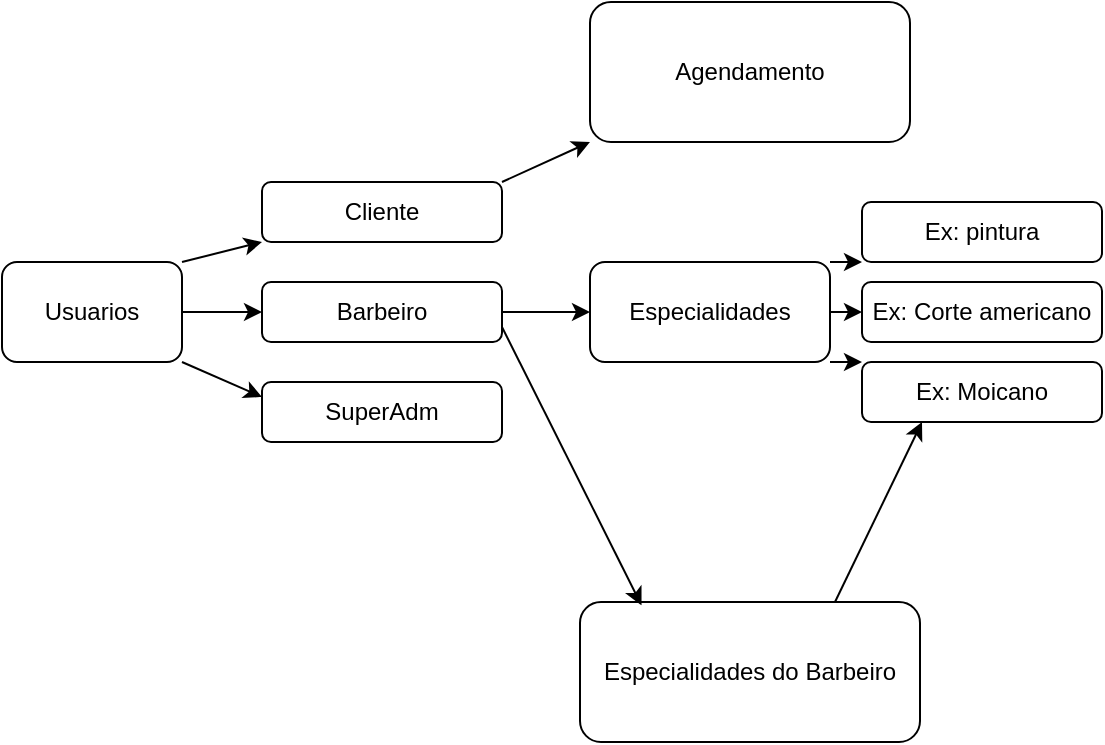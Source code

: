 <mxfile>
    <diagram id="4xhEstQJpryyCZEhBGQz" name="Página-1">
        <mxGraphModel dx="1232" dy="916" grid="1" gridSize="10" guides="1" tooltips="1" connect="1" arrows="1" fold="1" page="1" pageScale="1" pageWidth="827" pageHeight="1169" math="0" shadow="0">
            <root>
                <mxCell id="0"/>
                <mxCell id="1" parent="0"/>
                <mxCell id="10" style="edgeStyle=none;html=1;exitX=1;exitY=0;exitDx=0;exitDy=0;" edge="1" parent="1" source="2" target="7">
                    <mxGeometry relative="1" as="geometry"/>
                </mxCell>
                <mxCell id="11" value="" style="edgeStyle=none;html=1;" edge="1" parent="1" source="2" target="8">
                    <mxGeometry relative="1" as="geometry"/>
                </mxCell>
                <mxCell id="12" style="edgeStyle=none;html=1;exitX=1;exitY=1;exitDx=0;exitDy=0;entryX=0;entryY=0.25;entryDx=0;entryDy=0;" edge="1" parent="1" source="2" target="9">
                    <mxGeometry relative="1" as="geometry"/>
                </mxCell>
                <mxCell id="2" value="Usuarios" style="rounded=1;whiteSpace=wrap;html=1;" vertex="1" parent="1">
                    <mxGeometry x="40" y="330" width="90" height="50" as="geometry"/>
                </mxCell>
                <mxCell id="3" value="Agendamento" style="rounded=1;whiteSpace=wrap;html=1;" vertex="1" parent="1">
                    <mxGeometry x="334" y="200" width="160" height="70" as="geometry"/>
                </mxCell>
                <mxCell id="21" style="edgeStyle=none;html=1;exitX=1;exitY=0;exitDx=0;exitDy=0;entryX=0;entryY=1;entryDx=0;entryDy=0;" edge="1" parent="1" source="4" target="18">
                    <mxGeometry relative="1" as="geometry">
                        <Array as="points"/>
                    </mxGeometry>
                </mxCell>
                <mxCell id="22" style="edgeStyle=none;html=1;exitX=1;exitY=0.5;exitDx=0;exitDy=0;entryX=0;entryY=0.5;entryDx=0;entryDy=0;" edge="1" parent="1" source="4" target="14">
                    <mxGeometry relative="1" as="geometry">
                        <Array as="points"/>
                    </mxGeometry>
                </mxCell>
                <mxCell id="23" style="edgeStyle=none;html=1;exitX=0;exitY=0.25;exitDx=0;exitDy=0;entryX=0;entryY=0.25;entryDx=0;entryDy=0;" edge="1" parent="1" source="13" target="13">
                    <mxGeometry relative="1" as="geometry">
                        <Array as="points">
                            <mxPoint x="480" y="388"/>
                        </Array>
                    </mxGeometry>
                </mxCell>
                <mxCell id="27" style="edgeStyle=none;html=1;exitX=0;exitY=0.5;exitDx=0;exitDy=0;" edge="1" parent="1" source="4">
                    <mxGeometry relative="1" as="geometry">
                        <mxPoint x="333.882" y="354.588" as="targetPoint"/>
                    </mxGeometry>
                </mxCell>
                <mxCell id="28" style="edgeStyle=none;html=1;exitX=1;exitY=1;exitDx=0;exitDy=0;entryX=0;entryY=0;entryDx=0;entryDy=0;" edge="1" parent="1" source="4" target="13">
                    <mxGeometry relative="1" as="geometry"/>
                </mxCell>
                <mxCell id="4" value="Especialidades" style="rounded=1;whiteSpace=wrap;html=1;" vertex="1" parent="1">
                    <mxGeometry x="334" y="330" width="120" height="50" as="geometry"/>
                </mxCell>
                <mxCell id="32" style="edgeStyle=none;html=1;exitX=0.75;exitY=0;exitDx=0;exitDy=0;entryX=0.25;entryY=1;entryDx=0;entryDy=0;" edge="1" parent="1" source="6" target="13">
                    <mxGeometry relative="1" as="geometry"/>
                </mxCell>
                <mxCell id="6" value="Especialidades do Barbeiro" style="rounded=1;whiteSpace=wrap;html=1;" vertex="1" parent="1">
                    <mxGeometry x="329" y="500" width="170" height="70" as="geometry"/>
                </mxCell>
                <mxCell id="25" style="edgeStyle=none;html=1;exitX=1;exitY=0;exitDx=0;exitDy=0;entryX=0;entryY=1;entryDx=0;entryDy=0;" edge="1" parent="1" source="7" target="3">
                    <mxGeometry relative="1" as="geometry">
                        <mxPoint x="330" y="270" as="targetPoint"/>
                    </mxGeometry>
                </mxCell>
                <mxCell id="7" value="Cliente" style="rounded=1;whiteSpace=wrap;html=1;" vertex="1" parent="1">
                    <mxGeometry x="170" y="290" width="120" height="30" as="geometry"/>
                </mxCell>
                <mxCell id="30" style="edgeStyle=none;html=1;exitX=1;exitY=0.5;exitDx=0;exitDy=0;entryX=0;entryY=0.5;entryDx=0;entryDy=0;" edge="1" parent="1" source="8" target="4">
                    <mxGeometry relative="1" as="geometry"/>
                </mxCell>
                <mxCell id="8" value="Barbeiro" style="rounded=1;whiteSpace=wrap;html=1;" vertex="1" parent="1">
                    <mxGeometry x="170" y="340" width="120" height="30" as="geometry"/>
                </mxCell>
                <mxCell id="9" value="SuperAdm" style="rounded=1;whiteSpace=wrap;html=1;" vertex="1" parent="1">
                    <mxGeometry x="170" y="390" width="120" height="30" as="geometry"/>
                </mxCell>
                <mxCell id="13" value="Ex: Moicano" style="rounded=1;whiteSpace=wrap;html=1;" vertex="1" parent="1">
                    <mxGeometry x="470" y="380" width="120" height="30" as="geometry"/>
                </mxCell>
                <mxCell id="14" value="Ex: Corte americano" style="rounded=1;whiteSpace=wrap;html=1;" vertex="1" parent="1">
                    <mxGeometry x="470" y="340" width="120" height="30" as="geometry"/>
                </mxCell>
                <mxCell id="18" value="Ex: pintura" style="rounded=1;whiteSpace=wrap;html=1;" vertex="1" parent="1">
                    <mxGeometry x="470" y="300" width="120" height="30" as="geometry"/>
                </mxCell>
                <mxCell id="31" style="edgeStyle=none;html=1;exitX=1;exitY=0.75;exitDx=0;exitDy=0;entryX=0.181;entryY=0.024;entryDx=0;entryDy=0;entryPerimeter=0;" edge="1" parent="1" source="8" target="6">
                    <mxGeometry relative="1" as="geometry"/>
                </mxCell>
            </root>
        </mxGraphModel>
    </diagram>
</mxfile>